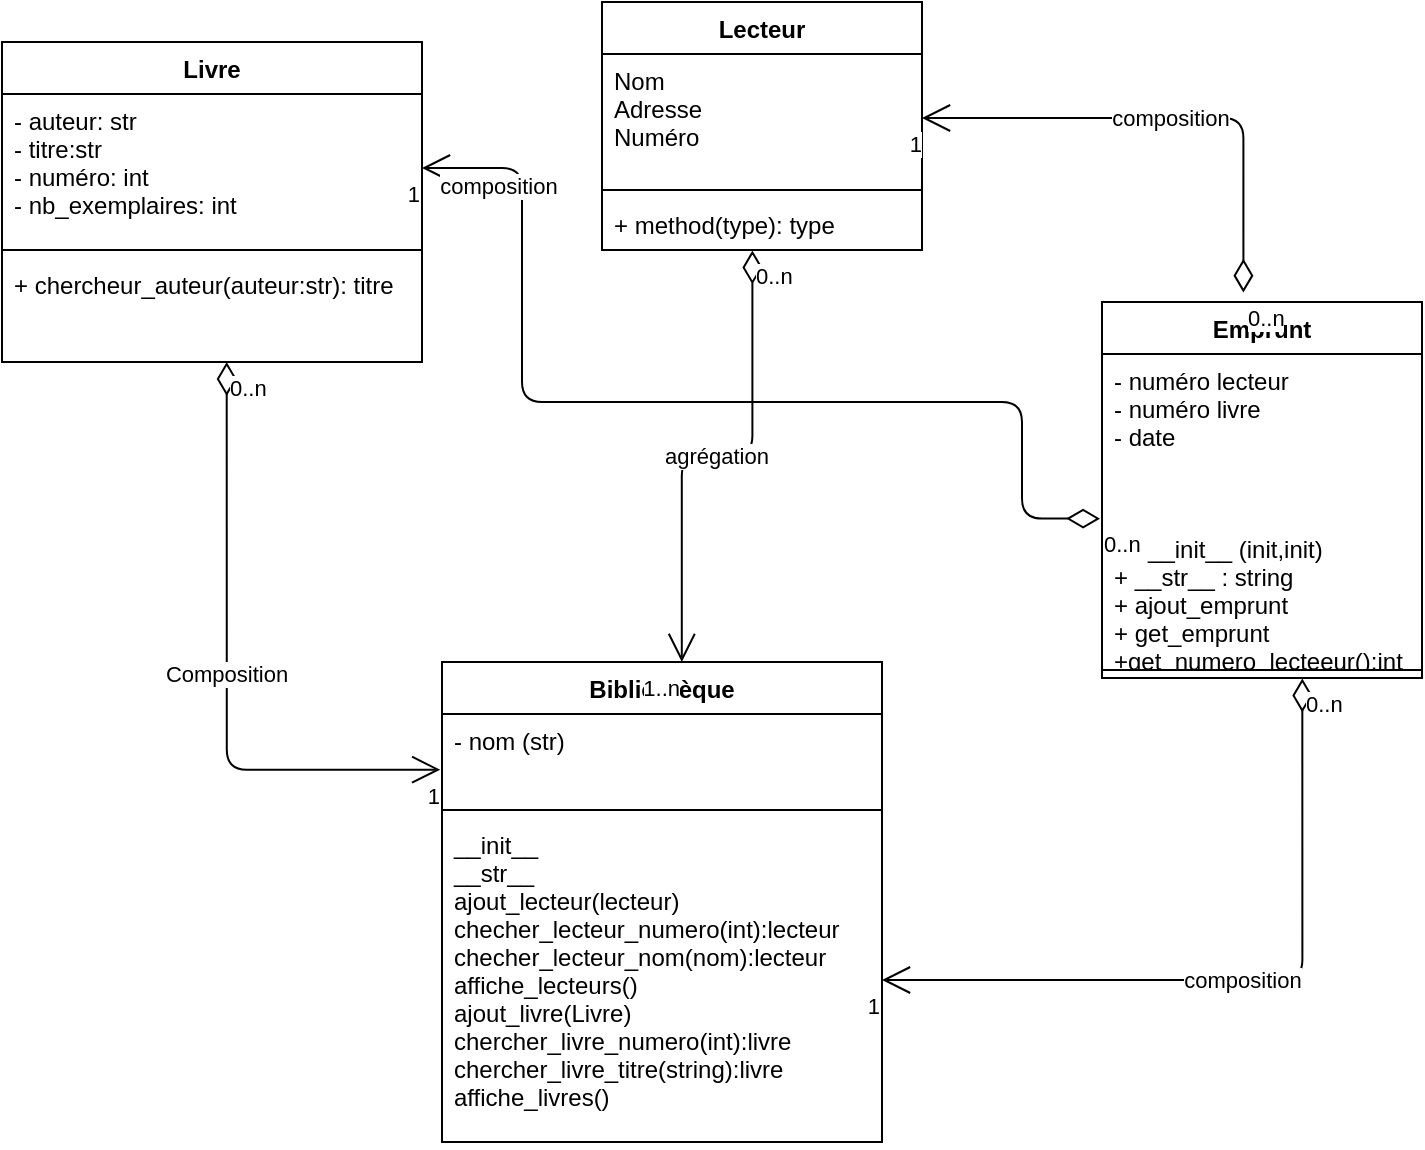 <mxfile version="14.2.9" type="github"><diagram id="1SDxLiaZssV9uuYFGtem" name="Page-1"><mxGraphModel dx="1021" dy="567" grid="1" gridSize="10" guides="1" tooltips="1" connect="1" arrows="1" fold="1" page="1" pageScale="1" pageWidth="827" pageHeight="1169" math="0" shadow="0"><root><mxCell id="0"/><mxCell id="1" parent="0"/><mxCell id="51YvN7MiSyTDhfqzc6rF-2" value="Lecteur" style="swimlane;fontStyle=1;align=center;verticalAlign=top;childLayout=stackLayout;horizontal=1;startSize=26;horizontalStack=0;resizeParent=1;resizeParentMax=0;resizeLast=0;collapsible=1;marginBottom=0;" vertex="1" parent="1"><mxGeometry x="330" y="230" width="160" height="124" as="geometry"/></mxCell><mxCell id="51YvN7MiSyTDhfqzc6rF-3" value="Nom&#10;Adresse&#10;Numéro" style="text;strokeColor=none;fillColor=none;align=left;verticalAlign=top;spacingLeft=4;spacingRight=4;overflow=hidden;rotatable=0;points=[[0,0.5],[1,0.5]];portConstraint=eastwest;" vertex="1" parent="51YvN7MiSyTDhfqzc6rF-2"><mxGeometry y="26" width="160" height="64" as="geometry"/></mxCell><mxCell id="51YvN7MiSyTDhfqzc6rF-4" value="" style="line;strokeWidth=1;fillColor=none;align=left;verticalAlign=middle;spacingTop=-1;spacingLeft=3;spacingRight=3;rotatable=0;labelPosition=right;points=[];portConstraint=eastwest;" vertex="1" parent="51YvN7MiSyTDhfqzc6rF-2"><mxGeometry y="90" width="160" height="8" as="geometry"/></mxCell><mxCell id="51YvN7MiSyTDhfqzc6rF-5" value="+ method(type): type" style="text;strokeColor=none;fillColor=none;align=left;verticalAlign=top;spacingLeft=4;spacingRight=4;overflow=hidden;rotatable=0;points=[[0,0.5],[1,0.5]];portConstraint=eastwest;" vertex="1" parent="51YvN7MiSyTDhfqzc6rF-2"><mxGeometry y="98" width="160" height="26" as="geometry"/></mxCell><mxCell id="51YvN7MiSyTDhfqzc6rF-18" value="Livre" style="swimlane;fontStyle=1;align=center;verticalAlign=top;childLayout=stackLayout;horizontal=1;startSize=26;horizontalStack=0;resizeParent=1;resizeParentMax=0;resizeLast=0;collapsible=1;marginBottom=0;" vertex="1" parent="1"><mxGeometry x="30" y="250" width="210" height="160" as="geometry"/></mxCell><mxCell id="51YvN7MiSyTDhfqzc6rF-19" value="- auteur: str&#10;- titre:str&#10;- numéro: int&#10;- nb_exemplaires: int" style="text;strokeColor=none;fillColor=none;align=left;verticalAlign=top;spacingLeft=4;spacingRight=4;overflow=hidden;rotatable=0;points=[[0,0.5],[1,0.5]];portConstraint=eastwest;" vertex="1" parent="51YvN7MiSyTDhfqzc6rF-18"><mxGeometry y="26" width="210" height="74" as="geometry"/></mxCell><mxCell id="51YvN7MiSyTDhfqzc6rF-20" value="" style="line;strokeWidth=1;fillColor=none;align=left;verticalAlign=middle;spacingTop=-1;spacingLeft=3;spacingRight=3;rotatable=0;labelPosition=right;points=[];portConstraint=eastwest;" vertex="1" parent="51YvN7MiSyTDhfqzc6rF-18"><mxGeometry y="100" width="210" height="8" as="geometry"/></mxCell><mxCell id="51YvN7MiSyTDhfqzc6rF-21" value="+ chercheur_auteur(auteur:str): titre" style="text;strokeColor=none;fillColor=none;align=left;verticalAlign=top;spacingLeft=4;spacingRight=4;overflow=hidden;rotatable=0;points=[[0,0.5],[1,0.5]];portConstraint=eastwest;" vertex="1" parent="51YvN7MiSyTDhfqzc6rF-18"><mxGeometry y="108" width="210" height="52" as="geometry"/></mxCell><mxCell id="51YvN7MiSyTDhfqzc6rF-23" value="Bibliothèque" style="swimlane;fontStyle=1;align=center;verticalAlign=top;childLayout=stackLayout;horizontal=1;startSize=26;horizontalStack=0;resizeParent=1;resizeParentMax=0;resizeLast=0;collapsible=1;marginBottom=0;" vertex="1" parent="1"><mxGeometry x="250" y="560" width="220" height="240" as="geometry"/></mxCell><mxCell id="51YvN7MiSyTDhfqzc6rF-24" value="- nom (str)" style="text;strokeColor=none;fillColor=none;align=left;verticalAlign=top;spacingLeft=4;spacingRight=4;overflow=hidden;rotatable=0;points=[[0,0.5],[1,0.5]];portConstraint=eastwest;" vertex="1" parent="51YvN7MiSyTDhfqzc6rF-23"><mxGeometry y="26" width="220" height="44" as="geometry"/></mxCell><mxCell id="51YvN7MiSyTDhfqzc6rF-25" value="" style="line;strokeWidth=1;fillColor=none;align=left;verticalAlign=middle;spacingTop=-1;spacingLeft=3;spacingRight=3;rotatable=0;labelPosition=right;points=[];portConstraint=eastwest;" vertex="1" parent="51YvN7MiSyTDhfqzc6rF-23"><mxGeometry y="70" width="220" height="8" as="geometry"/></mxCell><mxCell id="51YvN7MiSyTDhfqzc6rF-26" value="__init__&#10;__str__&#10;ajout_lecteur(lecteur)&#10;checher_lecteur_numero(int):lecteur&#10;checher_lecteur_nom(nom):lecteur&#10;affiche_lecteurs()&#10;ajout_livre(Livre)&#10;chercher_livre_numero(int):livre&#10;chercher_livre_titre(string):livre&#10;affiche_livres()" style="text;strokeColor=none;fillColor=none;align=left;verticalAlign=top;spacingLeft=4;spacingRight=4;overflow=hidden;rotatable=0;points=[[0,0.5],[1,0.5]];portConstraint=eastwest;" vertex="1" parent="51YvN7MiSyTDhfqzc6rF-23"><mxGeometry y="78" width="220" height="162" as="geometry"/></mxCell><mxCell id="51YvN7MiSyTDhfqzc6rF-33" value="Composition" style="endArrow=open;html=1;endSize=12;startArrow=diamondThin;startSize=14;startFill=0;edgeStyle=orthogonalEdgeStyle;exitX=0.535;exitY=1.001;exitDx=0;exitDy=0;exitPerimeter=0;entryX=-0.004;entryY=0.633;entryDx=0;entryDy=0;entryPerimeter=0;" edge="1" parent="1" source="51YvN7MiSyTDhfqzc6rF-21" target="51YvN7MiSyTDhfqzc6rF-24"><mxGeometry relative="1" as="geometry"><mxPoint x="240" y="370" as="sourcePoint"/><mxPoint x="400" y="370" as="targetPoint"/></mxGeometry></mxCell><mxCell id="51YvN7MiSyTDhfqzc6rF-34" value="0..n" style="edgeLabel;resizable=0;html=1;align=left;verticalAlign=top;" connectable="0" vertex="1" parent="51YvN7MiSyTDhfqzc6rF-33"><mxGeometry x="-1" relative="1" as="geometry"/></mxCell><mxCell id="51YvN7MiSyTDhfqzc6rF-35" value="1" style="edgeLabel;resizable=0;html=1;align=right;verticalAlign=top;" connectable="0" vertex="1" parent="51YvN7MiSyTDhfqzc6rF-33"><mxGeometry x="1" relative="1" as="geometry"/></mxCell><mxCell id="51YvN7MiSyTDhfqzc6rF-36" value="agrégation" style="endArrow=open;html=1;endSize=12;startArrow=diamondThin;startSize=14;startFill=0;edgeStyle=orthogonalEdgeStyle;exitX=0.47;exitY=1.008;exitDx=0;exitDy=0;exitPerimeter=0;entryX=0.545;entryY=0;entryDx=0;entryDy=0;entryPerimeter=0;" edge="1" parent="1" source="51YvN7MiSyTDhfqzc6rF-5" target="51YvN7MiSyTDhfqzc6rF-23"><mxGeometry relative="1" as="geometry"><mxPoint x="240" y="390" as="sourcePoint"/><mxPoint x="414" y="420" as="targetPoint"/></mxGeometry></mxCell><mxCell id="51YvN7MiSyTDhfqzc6rF-37" value="0..n" style="edgeLabel;resizable=0;html=1;align=left;verticalAlign=top;" connectable="0" vertex="1" parent="51YvN7MiSyTDhfqzc6rF-36"><mxGeometry x="-1" relative="1" as="geometry"/></mxCell><mxCell id="51YvN7MiSyTDhfqzc6rF-38" value="1..n" style="edgeLabel;resizable=0;html=1;align=right;verticalAlign=top;" connectable="0" vertex="1" parent="51YvN7MiSyTDhfqzc6rF-36"><mxGeometry x="1" relative="1" as="geometry"/></mxCell><mxCell id="51YvN7MiSyTDhfqzc6rF-40" value="Emprunt" style="swimlane;fontStyle=1;align=center;verticalAlign=top;childLayout=stackLayout;horizontal=1;startSize=26;horizontalStack=0;resizeParent=1;resizeParentMax=0;resizeLast=0;collapsible=1;marginBottom=0;" vertex="1" parent="1"><mxGeometry x="580" y="380" width="160" height="188" as="geometry"/></mxCell><mxCell id="51YvN7MiSyTDhfqzc6rF-41" value="- numéro lecteur&#10;- numéro livre&#10;- date" style="text;strokeColor=none;fillColor=none;align=left;verticalAlign=top;spacingLeft=4;spacingRight=4;overflow=hidden;rotatable=0;points=[[0,0.5],[1,0.5]];portConstraint=eastwest;" vertex="1" parent="51YvN7MiSyTDhfqzc6rF-40"><mxGeometry y="26" width="160" height="84" as="geometry"/></mxCell><mxCell id="51YvN7MiSyTDhfqzc6rF-43" value="2+ __init__ (init,init)&#10;+ __str__ : string&#10;+ ajout_emprunt&#10;+ get_emprunt&#10;+get_numero_lecteeur():int" style="text;strokeColor=none;fillColor=none;align=left;verticalAlign=top;spacingLeft=4;spacingRight=4;overflow=hidden;rotatable=0;points=[[0,0.5],[1,0.5]];portConstraint=eastwest;" vertex="1" parent="51YvN7MiSyTDhfqzc6rF-40"><mxGeometry y="110" width="160" height="70" as="geometry"/></mxCell><mxCell id="51YvN7MiSyTDhfqzc6rF-42" value="" style="line;strokeWidth=1;fillColor=none;align=left;verticalAlign=middle;spacingTop=-1;spacingLeft=3;spacingRight=3;rotatable=0;labelPosition=right;points=[];portConstraint=eastwest;" vertex="1" parent="51YvN7MiSyTDhfqzc6rF-40"><mxGeometry y="180" width="160" height="8" as="geometry"/></mxCell><mxCell id="51YvN7MiSyTDhfqzc6rF-46" value="composition" style="endArrow=open;html=1;endSize=12;startArrow=diamondThin;startSize=14;startFill=0;edgeStyle=orthogonalEdgeStyle;exitX=0.442;exitY=-0.025;exitDx=0;exitDy=0;exitPerimeter=0;entryX=1;entryY=0.5;entryDx=0;entryDy=0;" edge="1" parent="1" source="51YvN7MiSyTDhfqzc6rF-40" target="51YvN7MiSyTDhfqzc6rF-3"><mxGeometry relative="1" as="geometry"><mxPoint x="580" y="280" as="sourcePoint"/><mxPoint x="740" y="280" as="targetPoint"/></mxGeometry></mxCell><mxCell id="51YvN7MiSyTDhfqzc6rF-47" value="0..n" style="edgeLabel;resizable=0;html=1;align=left;verticalAlign=top;" connectable="0" vertex="1" parent="51YvN7MiSyTDhfqzc6rF-46"><mxGeometry x="-1" relative="1" as="geometry"/></mxCell><mxCell id="51YvN7MiSyTDhfqzc6rF-48" value="1" style="edgeLabel;resizable=0;html=1;align=right;verticalAlign=top;" connectable="0" vertex="1" parent="51YvN7MiSyTDhfqzc6rF-46"><mxGeometry x="1" relative="1" as="geometry"/></mxCell><mxCell id="51YvN7MiSyTDhfqzc6rF-49" value="composition" style="endArrow=open;html=1;endSize=12;startArrow=diamondThin;startSize=14;startFill=0;edgeStyle=orthogonalEdgeStyle;entryX=1;entryY=0.5;entryDx=0;entryDy=0;exitX=0.626;exitY=1.037;exitDx=0;exitDy=0;exitPerimeter=0;" edge="1" parent="1" source="51YvN7MiSyTDhfqzc6rF-42" target="51YvN7MiSyTDhfqzc6rF-26"><mxGeometry relative="1" as="geometry"><mxPoint x="690" y="620" as="sourcePoint"/><mxPoint x="560" y="620" as="targetPoint"/></mxGeometry></mxCell><mxCell id="51YvN7MiSyTDhfqzc6rF-50" value="0..n" style="edgeLabel;resizable=0;html=1;align=left;verticalAlign=top;" connectable="0" vertex="1" parent="51YvN7MiSyTDhfqzc6rF-49"><mxGeometry x="-1" relative="1" as="geometry"/></mxCell><mxCell id="51YvN7MiSyTDhfqzc6rF-51" value="1" style="edgeLabel;resizable=0;html=1;align=right;verticalAlign=top;" connectable="0" vertex="1" parent="51YvN7MiSyTDhfqzc6rF-49"><mxGeometry x="1" relative="1" as="geometry"/></mxCell><mxCell id="51YvN7MiSyTDhfqzc6rF-52" value="composition" style="endArrow=open;html=1;endSize=12;startArrow=diamondThin;startSize=14;startFill=0;edgeStyle=orthogonalEdgeStyle;exitX=-0.006;exitY=-0.024;exitDx=0;exitDy=0;exitPerimeter=0;entryX=1;entryY=0.5;entryDx=0;entryDy=0;" edge="1" parent="1" source="51YvN7MiSyTDhfqzc6rF-43" target="51YvN7MiSyTDhfqzc6rF-19"><mxGeometry x="0.772" y="12" relative="1" as="geometry"><mxPoint x="270.16" y="489.996" as="sourcePoint"/><mxPoint x="50" y="550.7" as="targetPoint"/><Array as="points"><mxPoint x="540" y="488"/><mxPoint x="540" y="430"/><mxPoint x="290" y="430"/><mxPoint x="290" y="313"/></Array><mxPoint as="offset"/></mxGeometry></mxCell><mxCell id="51YvN7MiSyTDhfqzc6rF-53" value="0..n" style="edgeLabel;resizable=0;html=1;align=left;verticalAlign=top;" connectable="0" vertex="1" parent="51YvN7MiSyTDhfqzc6rF-52"><mxGeometry x="-1" relative="1" as="geometry"/></mxCell><mxCell id="51YvN7MiSyTDhfqzc6rF-54" value="1" style="edgeLabel;resizable=0;html=1;align=right;verticalAlign=top;" connectable="0" vertex="1" parent="51YvN7MiSyTDhfqzc6rF-52"><mxGeometry x="1" relative="1" as="geometry"/></mxCell></root></mxGraphModel></diagram></mxfile>